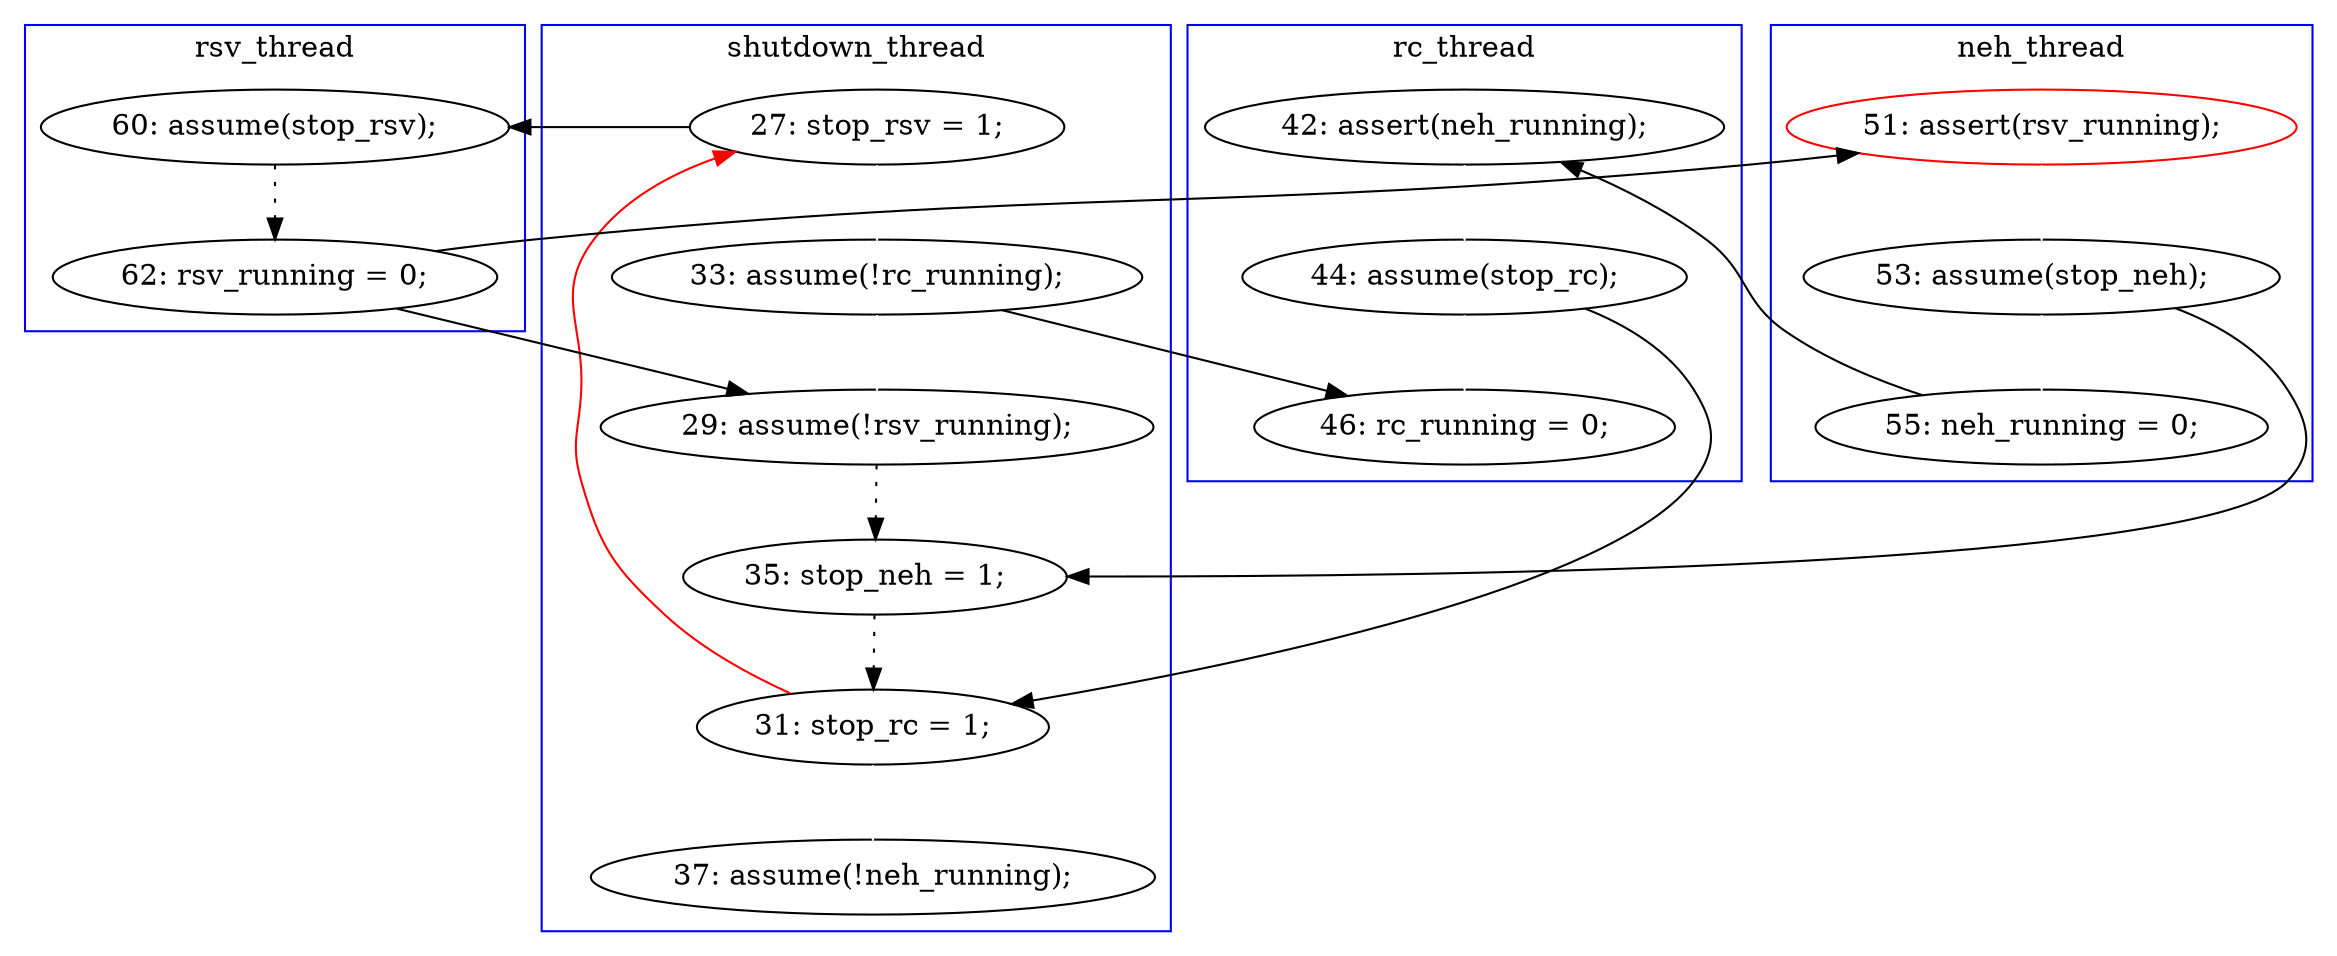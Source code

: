 digraph Counterexample {
	22 -> 23 [color = black, style = solid, constraint = false]
	29 -> 30 [color = black, style = dotted]
	23 -> 26 [color = white, style = solid]
	33 -> 13 [color = red, style = solid, constraint = false]
	13 -> 28 [color = white, style = solid]
	21 -> 30 [color = black, style = solid, constraint = false]
	28 -> 29 [color = white, style = solid]
	13 -> 17 [color = black, style = solid, constraint = false]
	21 -> 22 [color = white, style = solid]
	17 -> 18 [color = black, style = dotted]
	18 -> 20 [color = black, style = solid, constraint = false]
	26 -> 31 [color = white, style = solid]
	30 -> 33 [color = black, style = dotted]
	18 -> 29 [color = black, style = solid, constraint = false]
	26 -> 33 [color = black, style = solid, constraint = false]
	28 -> 31 [color = black, style = solid, constraint = false]
	33 -> 36 [color = white, style = solid]
	20 -> 21 [color = white, style = solid]
	subgraph cluster2 {
		label = rc_thread
		color = blue
		23  [label = "42: assert(neh_running);"]
		26  [label = "44: assume(stop_rc);"]
		31  [label = "46: rc_running = 0;"]
	}
	subgraph cluster3 {
		label = neh_thread
		color = blue
		20  [label = "51: assert(rsv_running);", color = red]
		21  [label = "53: assume(stop_neh);"]
		22  [label = "55: neh_running = 0;"]
	}
	subgraph cluster4 {
		label = rsv_thread
		color = blue
		18  [label = "62: rsv_running = 0;"]
		17  [label = "60: assume(stop_rsv);"]
	}
	subgraph cluster1 {
		label = shutdown_thread
		color = blue
		36  [label = "37: assume(!neh_running);"]
		13  [label = "27: stop_rsv = 1;"]
		33  [label = "31: stop_rc = 1;"]
		29  [label = "29: assume(!rsv_running);"]
		28  [label = "33: assume(!rc_running);"]
		30  [label = "35: stop_neh = 1;"]
	}
}